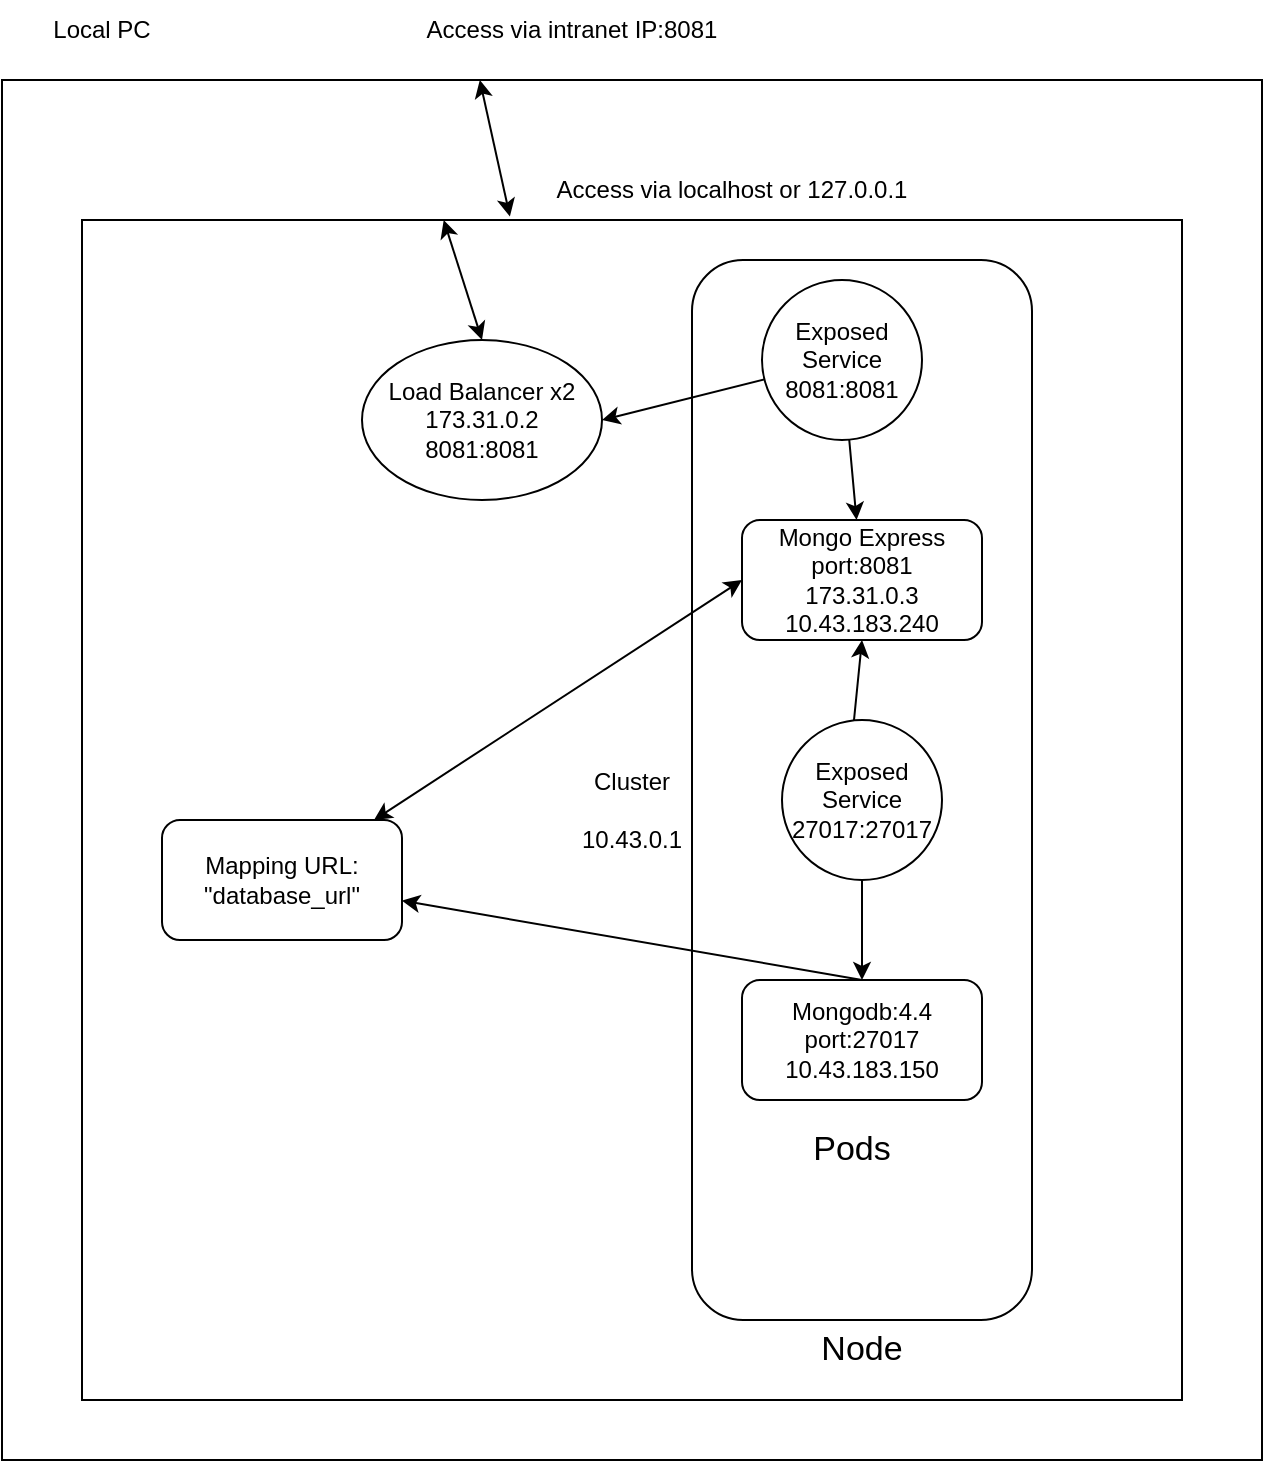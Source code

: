 <mxfile version="15.6.2" type="github">
  <diagram id="js_RON0iSXC88aSPOJ5O" name="Page-1">
    <mxGraphModel dx="1422" dy="794" grid="1" gridSize="10" guides="1" tooltips="1" connect="1" arrows="1" fold="1" page="1" pageScale="1" pageWidth="850" pageHeight="1100" math="0" shadow="0">
      <root>
        <mxCell id="0" />
        <mxCell id="1" parent="0" />
        <mxCell id="7dgOucnESHoZLJwLhFWW-1" value="" style="rounded=0;whiteSpace=wrap;html=1;" vertex="1" parent="1">
          <mxGeometry x="110" y="100" width="630" height="690" as="geometry" />
        </mxCell>
        <mxCell id="7dgOucnESHoZLJwLhFWW-4" value="Cluster&lt;br&gt;&lt;br&gt;10.43.0.1" style="rounded=0;whiteSpace=wrap;html=1;fillColor=none;" vertex="1" parent="1">
          <mxGeometry x="150" y="170" width="550" height="590" as="geometry" />
        </mxCell>
        <mxCell id="7dgOucnESHoZLJwLhFWW-2" value="Local PC" style="text;html=1;strokeColor=none;fillColor=none;align=center;verticalAlign=middle;whiteSpace=wrap;rounded=0;" vertex="1" parent="1">
          <mxGeometry x="130" y="60" width="60" height="30" as="geometry" />
        </mxCell>
        <mxCell id="7dgOucnESHoZLJwLhFWW-3" value="Load Balancer x2&lt;br&gt;173.31.0.2&lt;br&gt;8081:8081" style="ellipse;whiteSpace=wrap;html=1;" vertex="1" parent="1">
          <mxGeometry x="290" y="230" width="120" height="80" as="geometry" />
        </mxCell>
        <mxCell id="7dgOucnESHoZLJwLhFWW-5" value="" style="endArrow=classic;startArrow=none;html=1;rounded=0;exitX=1;exitY=0.5;exitDx=0;exitDy=0;" edge="1" parent="1" source="7dgOucnESHoZLJwLhFWW-8" target="7dgOucnESHoZLJwLhFWW-7">
          <mxGeometry width="50" height="50" relative="1" as="geometry">
            <mxPoint x="430" y="380" as="sourcePoint" />
            <mxPoint x="480" y="330" as="targetPoint" />
            <Array as="points">
              <mxPoint x="530" y="240" />
            </Array>
          </mxGeometry>
        </mxCell>
        <mxCell id="7dgOucnESHoZLJwLhFWW-7" value="Mongo Express&lt;br&gt;port:8081&lt;br&gt;173.31.0.3&lt;br&gt;10.43.183.240" style="rounded=1;whiteSpace=wrap;html=1;" vertex="1" parent="1">
          <mxGeometry x="480" y="320.0" width="120" height="60" as="geometry" />
        </mxCell>
        <mxCell id="7dgOucnESHoZLJwLhFWW-8" value="Exposed Service&lt;br&gt;8081:8081" style="ellipse;whiteSpace=wrap;html=1;aspect=fixed;" vertex="1" parent="1">
          <mxGeometry x="490" y="200" width="80" height="80" as="geometry" />
        </mxCell>
        <mxCell id="7dgOucnESHoZLJwLhFWW-9" value="" style="endArrow=none;startArrow=classic;html=1;rounded=0;exitX=1;exitY=0.5;exitDx=0;exitDy=0;" edge="1" parent="1" source="7dgOucnESHoZLJwLhFWW-3" target="7dgOucnESHoZLJwLhFWW-8">
          <mxGeometry width="50" height="50" relative="1" as="geometry">
            <mxPoint x="440" y="240.0" as="sourcePoint" />
            <mxPoint x="530" y="340.0" as="targetPoint" />
            <Array as="points" />
          </mxGeometry>
        </mxCell>
        <mxCell id="7dgOucnESHoZLJwLhFWW-10" value="Mongodb:4.4&lt;br&gt;port:27017&lt;br&gt;10.43.183.150" style="rounded=1;whiteSpace=wrap;html=1;" vertex="1" parent="1">
          <mxGeometry x="480" y="550" width="120" height="60" as="geometry" />
        </mxCell>
        <mxCell id="7dgOucnESHoZLJwLhFWW-11" value="" style="endArrow=classic;startArrow=none;html=1;rounded=0;entryX=0.5;entryY=1;entryDx=0;entryDy=0;exitX=1;exitY=0;exitDx=0;exitDy=0;" edge="1" parent="1" source="7dgOucnESHoZLJwLhFWW-13" target="7dgOucnESHoZLJwLhFWW-7">
          <mxGeometry width="50" height="50" relative="1" as="geometry">
            <mxPoint x="470" y="480" as="sourcePoint" />
            <mxPoint x="520" y="430" as="targetPoint" />
            <Array as="points">
              <mxPoint x="530" y="480" />
            </Array>
          </mxGeometry>
        </mxCell>
        <mxCell id="7dgOucnESHoZLJwLhFWW-13" value="Exposed Service&lt;br&gt;27017:27017" style="ellipse;whiteSpace=wrap;html=1;aspect=fixed;" vertex="1" parent="1">
          <mxGeometry x="500" y="420" width="80" height="80" as="geometry" />
        </mxCell>
        <mxCell id="7dgOucnESHoZLJwLhFWW-14" value="" style="endArrow=none;startArrow=classic;html=1;rounded=0;entryX=0.5;entryY=1;entryDx=0;entryDy=0;" edge="1" parent="1" source="7dgOucnESHoZLJwLhFWW-10" target="7dgOucnESHoZLJwLhFWW-13">
          <mxGeometry width="50" height="50" relative="1" as="geometry">
            <mxPoint x="370" y="540" as="sourcePoint" />
            <mxPoint x="530" y="400" as="targetPoint" />
            <Array as="points" />
          </mxGeometry>
        </mxCell>
        <mxCell id="7dgOucnESHoZLJwLhFWW-15" value="" style="endArrow=classic;html=1;rounded=0;exitX=0.5;exitY=0;exitDx=0;exitDy=0;" edge="1" parent="1" source="7dgOucnESHoZLJwLhFWW-10" target="7dgOucnESHoZLJwLhFWW-16">
          <mxGeometry width="50" height="50" relative="1" as="geometry">
            <mxPoint x="310" y="540" as="sourcePoint" />
            <mxPoint x="360" y="490" as="targetPoint" />
          </mxGeometry>
        </mxCell>
        <mxCell id="7dgOucnESHoZLJwLhFWW-16" value="Mapping URL:&lt;br&gt;&quot;database_url&quot;" style="rounded=1;whiteSpace=wrap;html=1;" vertex="1" parent="1">
          <mxGeometry x="190" y="470" width="120" height="60" as="geometry" />
        </mxCell>
        <mxCell id="7dgOucnESHoZLJwLhFWW-22" value="" style="rounded=1;whiteSpace=wrap;html=1;fillColor=none;" vertex="1" parent="1">
          <mxGeometry x="455" y="190" width="170" height="530" as="geometry" />
        </mxCell>
        <mxCell id="7dgOucnESHoZLJwLhFWW-18" value="" style="endArrow=classic;startArrow=classic;html=1;rounded=0;exitX=0.5;exitY=0;exitDx=0;exitDy=0;" edge="1" parent="1" source="7dgOucnESHoZLJwLhFWW-3" target="7dgOucnESHoZLJwLhFWW-4">
          <mxGeometry width="50" height="50" relative="1" as="geometry">
            <mxPoint x="370" y="240" as="sourcePoint" />
            <mxPoint x="420" y="190" as="targetPoint" />
          </mxGeometry>
        </mxCell>
        <mxCell id="7dgOucnESHoZLJwLhFWW-19" value="" style="endArrow=classic;startArrow=classic;html=1;rounded=0;exitX=0.389;exitY=-0.003;exitDx=0;exitDy=0;exitPerimeter=0;" edge="1" parent="1" source="7dgOucnESHoZLJwLhFWW-4" target="7dgOucnESHoZLJwLhFWW-1">
          <mxGeometry width="50" height="50" relative="1" as="geometry">
            <mxPoint x="375" y="160" as="sourcePoint" />
            <mxPoint x="425" y="110" as="targetPoint" />
          </mxGeometry>
        </mxCell>
        <mxCell id="7dgOucnESHoZLJwLhFWW-20" value="Access via localhost or 127.0.0.1" style="text;html=1;strokeColor=none;fillColor=none;align=center;verticalAlign=middle;whiteSpace=wrap;rounded=0;" vertex="1" parent="1">
          <mxGeometry x="380" y="140" width="190" height="30" as="geometry" />
        </mxCell>
        <mxCell id="7dgOucnESHoZLJwLhFWW-21" value="Access via intranet IP:8081" style="text;html=1;strokeColor=none;fillColor=none;align=center;verticalAlign=middle;whiteSpace=wrap;rounded=0;" vertex="1" parent="1">
          <mxGeometry x="300" y="60" width="190" height="30" as="geometry" />
        </mxCell>
        <mxCell id="7dgOucnESHoZLJwLhFWW-23" value="&lt;font style=&quot;font-size: 17px&quot;&gt;Pods&lt;/font&gt;" style="text;html=1;strokeColor=none;fillColor=none;align=center;verticalAlign=middle;whiteSpace=wrap;rounded=0;" vertex="1" parent="1">
          <mxGeometry x="490" y="620" width="90" height="30" as="geometry" />
        </mxCell>
        <mxCell id="7dgOucnESHoZLJwLhFWW-24" value="Node" style="text;html=1;strokeColor=none;fillColor=none;align=center;verticalAlign=middle;whiteSpace=wrap;rounded=0;fontSize=17;" vertex="1" parent="1">
          <mxGeometry x="510" y="720" width="60" height="30" as="geometry" />
        </mxCell>
        <mxCell id="7dgOucnESHoZLJwLhFWW-25" value="" style="endArrow=classic;startArrow=classic;html=1;rounded=0;fontSize=17;entryX=0.147;entryY=0.302;entryDx=0;entryDy=0;entryPerimeter=0;" edge="1" parent="1" source="7dgOucnESHoZLJwLhFWW-16" target="7dgOucnESHoZLJwLhFWW-22">
          <mxGeometry width="50" height="50" relative="1" as="geometry">
            <mxPoint x="410" y="470" as="sourcePoint" />
            <mxPoint x="460" y="420" as="targetPoint" />
          </mxGeometry>
        </mxCell>
      </root>
    </mxGraphModel>
  </diagram>
</mxfile>
